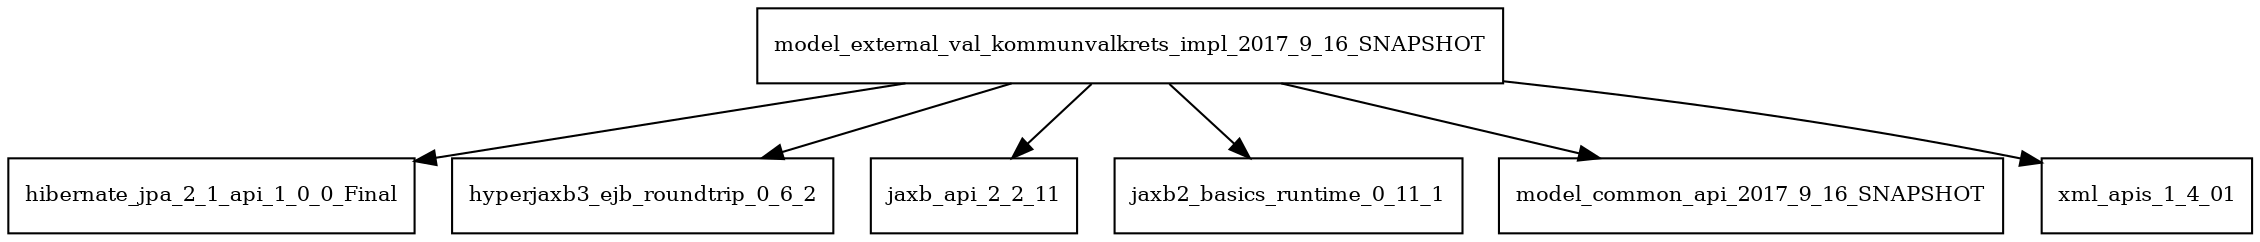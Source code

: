 digraph model_external_val_kommunvalkrets_impl_2017_9_16_SNAPSHOT_dependencies {
  node [shape = box, fontsize=10.0];
  model_external_val_kommunvalkrets_impl_2017_9_16_SNAPSHOT -> hibernate_jpa_2_1_api_1_0_0_Final;
  model_external_val_kommunvalkrets_impl_2017_9_16_SNAPSHOT -> hyperjaxb3_ejb_roundtrip_0_6_2;
  model_external_val_kommunvalkrets_impl_2017_9_16_SNAPSHOT -> jaxb_api_2_2_11;
  model_external_val_kommunvalkrets_impl_2017_9_16_SNAPSHOT -> jaxb2_basics_runtime_0_11_1;
  model_external_val_kommunvalkrets_impl_2017_9_16_SNAPSHOT -> model_common_api_2017_9_16_SNAPSHOT;
  model_external_val_kommunvalkrets_impl_2017_9_16_SNAPSHOT -> xml_apis_1_4_01;
}
